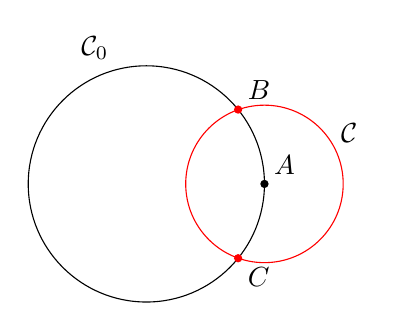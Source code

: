 \begin{tikzpicture}[scale=0.5]
   
     \def \maincircle{(0,0) circle (3)};
     \coordinate (O) at (0,0);

     \coordinate (A) at (3,0);
     \coordinate (B) at (39:3);   
     \coordinate (C) at (-39:3);   
     \coordinate (AA) at (1.67,0);   
     \def \secondcircle{(A) circle (2)};


     \draw \maincircle;
     \draw[red] \secondcircle;  
  %   \draw (B) circle (2);
   %  \draw (C) circle (2);
  

 %    \draw (B)--(C)-- +(0,-1)--(B) -- +(0,1);     

%   \draw {\pgfpointintersectionofcircles
% {\pgfpointxy{0}{0}}{\pgfpointxy{3}{0}}
% {3cm}{2cm}{2}} circle {2};

   \node[above right] at (B) {$B$}; 
   \fill[red] (B) circle (3pt);  


   \node[below right] at (C) {$C$}; 
   \fill[red] (C) circle (3pt);  
%\pgfusepath{stroke}


       \node at (-1.9,2.9) [above right] {$\mathcal{C}_0$};   
       \node at (4.7,1.3) [right] {$\mathcal{C}$};  

       \node at (A) [above right] {$A$};    
       \fill (A) circle (3pt);  


%        \node at (AA) [above] {$A'$};    
%        \fill (AA) circle (1pt);  

\end{tikzpicture}
